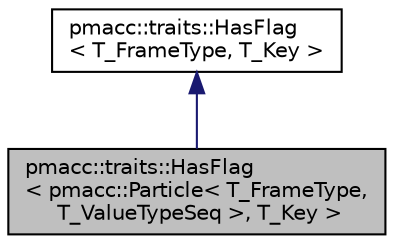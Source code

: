 digraph "pmacc::traits::HasFlag&lt; pmacc::Particle&lt; T_FrameType, T_ValueTypeSeq &gt;, T_Key &gt;"
{
 // LATEX_PDF_SIZE
  edge [fontname="Helvetica",fontsize="10",labelfontname="Helvetica",labelfontsize="10"];
  node [fontname="Helvetica",fontsize="10",shape=record];
  Node1 [label="pmacc::traits::HasFlag\l\< pmacc::Particle\< T_FrameType,\l T_ValueTypeSeq \>, T_Key \>",height=0.2,width=0.4,color="black", fillcolor="grey75", style="filled", fontcolor="black",tooltip=" "];
  Node2 -> Node1 [dir="back",color="midnightblue",fontsize="10",style="solid",fontname="Helvetica"];
  Node2 [label="pmacc::traits::HasFlag\l\< T_FrameType, T_Key \>",height=0.2,width=0.4,color="black", fillcolor="white", style="filled",URL="$structpmacc_1_1traits_1_1_has_flag.html",tooltip=" "];
}
